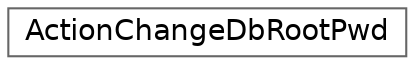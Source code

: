 digraph "Graphical Class Hierarchy"
{
 // LATEX_PDF_SIZE
  bgcolor="transparent";
  edge [fontname=Helvetica,fontsize=14,labelfontname=Helvetica,labelfontsize=14];
  node [fontname=Helvetica,fontsize=14,shape=box,height=0.2,width=0.4];
  rankdir="LR";
  Node0 [id="Node000000",label="ActionChangeDbRootPwd",height=0.2,width=0.4,color="grey40", fillcolor="white", style="filled",URL="$da/de4/classActionChangeDbRootPwd.html",tooltip=" "];
}

